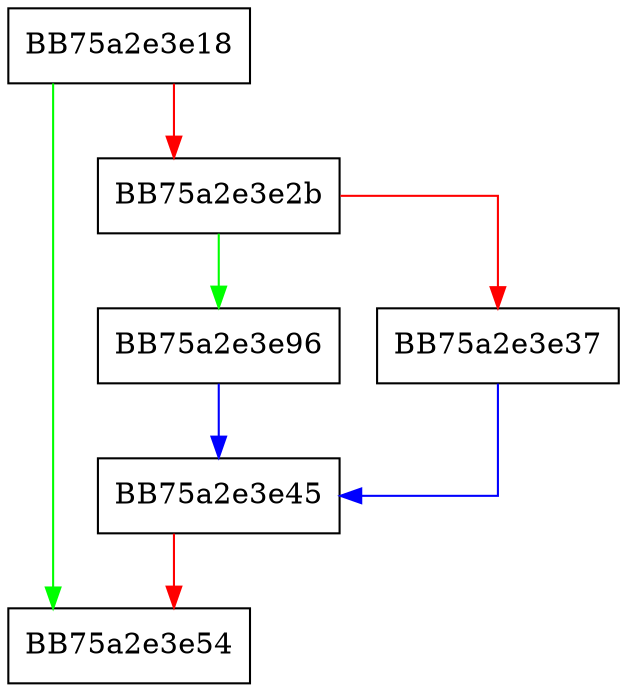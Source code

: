 digraph _Tidy {
  node [shape="box"];
  graph [splines=ortho];
  BB75a2e3e18 -> BB75a2e3e54 [color="green"];
  BB75a2e3e18 -> BB75a2e3e2b [color="red"];
  BB75a2e3e2b -> BB75a2e3e96 [color="green"];
  BB75a2e3e2b -> BB75a2e3e37 [color="red"];
  BB75a2e3e37 -> BB75a2e3e45 [color="blue"];
  BB75a2e3e45 -> BB75a2e3e54 [color="red"];
  BB75a2e3e96 -> BB75a2e3e45 [color="blue"];
}